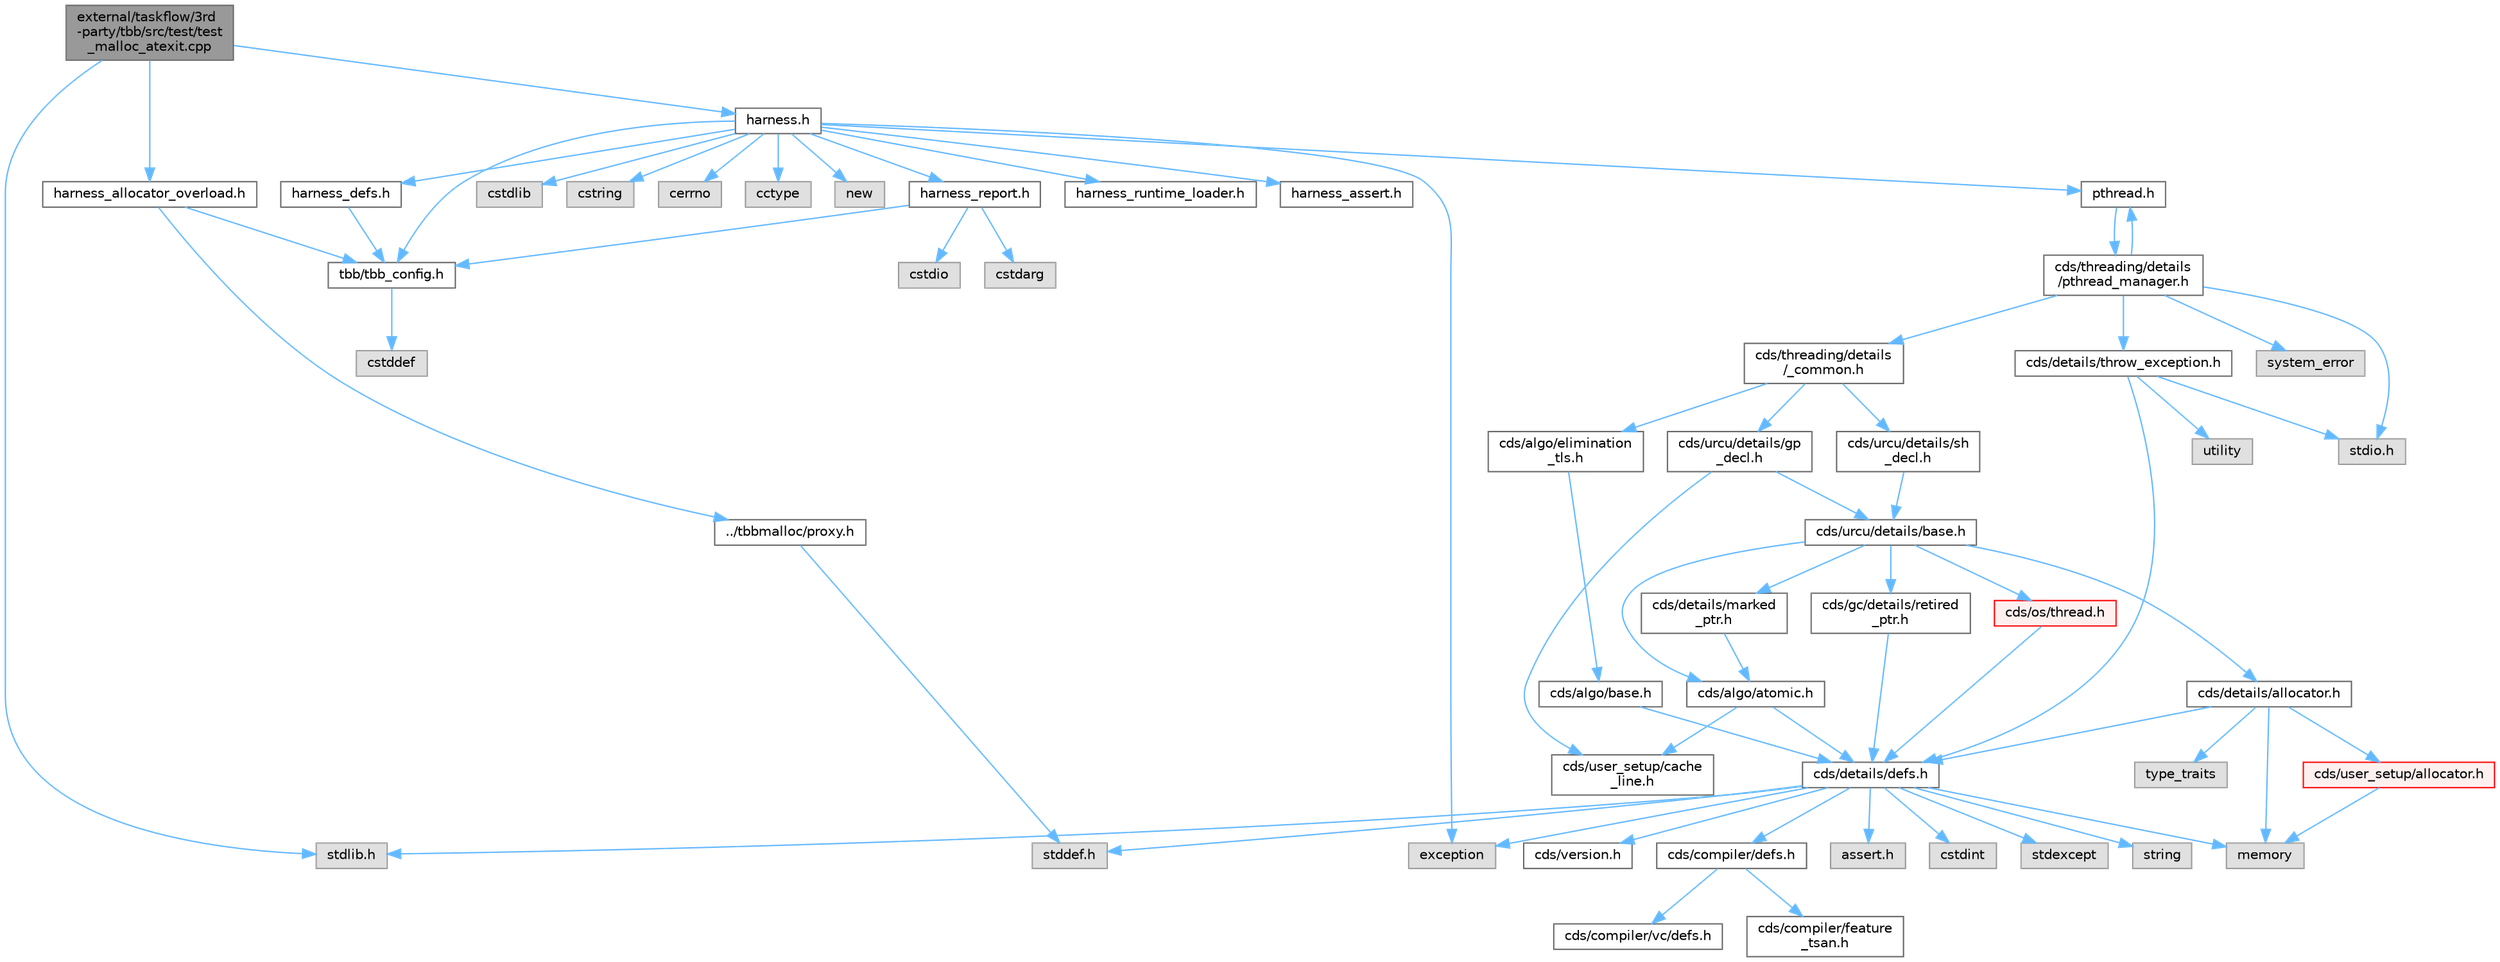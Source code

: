 digraph "external/taskflow/3rd-party/tbb/src/test/test_malloc_atexit.cpp"
{
 // LATEX_PDF_SIZE
  bgcolor="transparent";
  edge [fontname=Helvetica,fontsize=10,labelfontname=Helvetica,labelfontsize=10];
  node [fontname=Helvetica,fontsize=10,shape=box,height=0.2,width=0.4];
  Node1 [id="Node000001",label="external/taskflow/3rd\l-party/tbb/src/test/test\l_malloc_atexit.cpp",height=0.2,width=0.4,color="gray40", fillcolor="grey60", style="filled", fontcolor="black",tooltip=" "];
  Node1 -> Node2 [id="edge1_Node000001_Node000002",color="steelblue1",style="solid",tooltip=" "];
  Node2 [id="Node000002",label="stdlib.h",height=0.2,width=0.4,color="grey60", fillcolor="#E0E0E0", style="filled",tooltip=" "];
  Node1 -> Node3 [id="edge2_Node000001_Node000003",color="steelblue1",style="solid",tooltip=" "];
  Node3 [id="Node000003",label="harness_allocator_overload.h",height=0.2,width=0.4,color="grey40", fillcolor="white", style="filled",URL="$harness__allocator__overload_8h.html",tooltip=" "];
  Node3 -> Node4 [id="edge3_Node000003_Node000004",color="steelblue1",style="solid",tooltip=" "];
  Node4 [id="Node000004",label="../tbbmalloc/proxy.h",height=0.2,width=0.4,color="grey40", fillcolor="white", style="filled",URL="$proxy_8h.html",tooltip=" "];
  Node4 -> Node5 [id="edge4_Node000004_Node000005",color="steelblue1",style="solid",tooltip=" "];
  Node5 [id="Node000005",label="stddef.h",height=0.2,width=0.4,color="grey60", fillcolor="#E0E0E0", style="filled",tooltip=" "];
  Node3 -> Node6 [id="edge5_Node000003_Node000006",color="steelblue1",style="solid",tooltip=" "];
  Node6 [id="Node000006",label="tbb/tbb_config.h",height=0.2,width=0.4,color="grey40", fillcolor="white", style="filled",URL="$tbb__config_8h.html",tooltip=" "];
  Node6 -> Node7 [id="edge6_Node000006_Node000007",color="steelblue1",style="solid",tooltip=" "];
  Node7 [id="Node000007",label="cstddef",height=0.2,width=0.4,color="grey60", fillcolor="#E0E0E0", style="filled",tooltip=" "];
  Node1 -> Node8 [id="edge7_Node000001_Node000008",color="steelblue1",style="solid",tooltip=" "];
  Node8 [id="Node000008",label="harness.h",height=0.2,width=0.4,color="grey40", fillcolor="white", style="filled",URL="$harness_8h.html",tooltip=" "];
  Node8 -> Node6 [id="edge8_Node000008_Node000006",color="steelblue1",style="solid",tooltip=" "];
  Node8 -> Node9 [id="edge9_Node000008_Node000009",color="steelblue1",style="solid",tooltip=" "];
  Node9 [id="Node000009",label="harness_defs.h",height=0.2,width=0.4,color="grey40", fillcolor="white", style="filled",URL="$harness__defs_8h.html",tooltip=" "];
  Node9 -> Node6 [id="edge10_Node000009_Node000006",color="steelblue1",style="solid",tooltip=" "];
  Node8 -> Node10 [id="edge11_Node000008_Node000010",color="steelblue1",style="solid",tooltip=" "];
  Node10 [id="Node000010",label="cstdlib",height=0.2,width=0.4,color="grey60", fillcolor="#E0E0E0", style="filled",tooltip=" "];
  Node8 -> Node11 [id="edge12_Node000008_Node000011",color="steelblue1",style="solid",tooltip=" "];
  Node11 [id="Node000011",label="cstring",height=0.2,width=0.4,color="grey60", fillcolor="#E0E0E0", style="filled",tooltip=" "];
  Node8 -> Node12 [id="edge13_Node000008_Node000012",color="steelblue1",style="solid",tooltip=" "];
  Node12 [id="Node000012",label="cerrno",height=0.2,width=0.4,color="grey60", fillcolor="#E0E0E0", style="filled",tooltip=" "];
  Node8 -> Node13 [id="edge14_Node000008_Node000013",color="steelblue1",style="solid",tooltip=" "];
  Node13 [id="Node000013",label="cctype",height=0.2,width=0.4,color="grey60", fillcolor="#E0E0E0", style="filled",tooltip=" "];
  Node8 -> Node14 [id="edge15_Node000008_Node000014",color="steelblue1",style="solid",tooltip=" "];
  Node14 [id="Node000014",label="new",height=0.2,width=0.4,color="grey60", fillcolor="#E0E0E0", style="filled",tooltip=" "];
  Node8 -> Node15 [id="edge16_Node000008_Node000015",color="steelblue1",style="solid",tooltip=" "];
  Node15 [id="Node000015",label="pthread.h",height=0.2,width=0.4,color="grey40", fillcolor="white", style="filled",URL="$pthread_8h.html",tooltip=" "];
  Node15 -> Node16 [id="edge17_Node000015_Node000016",color="steelblue1",style="solid",tooltip=" "];
  Node16 [id="Node000016",label="cds/threading/details\l/pthread_manager.h",height=0.2,width=0.4,color="grey40", fillcolor="white", style="filled",URL="$pthread__manager_8h.html",tooltip=" "];
  Node16 -> Node17 [id="edge18_Node000016_Node000017",color="steelblue1",style="solid",tooltip=" "];
  Node17 [id="Node000017",label="system_error",height=0.2,width=0.4,color="grey60", fillcolor="#E0E0E0", style="filled",tooltip=" "];
  Node16 -> Node18 [id="edge19_Node000016_Node000018",color="steelblue1",style="solid",tooltip=" "];
  Node18 [id="Node000018",label="stdio.h",height=0.2,width=0.4,color="grey60", fillcolor="#E0E0E0", style="filled",tooltip=" "];
  Node16 -> Node15 [id="edge20_Node000016_Node000015",color="steelblue1",style="solid",tooltip=" "];
  Node16 -> Node19 [id="edge21_Node000016_Node000019",color="steelblue1",style="solid",tooltip=" "];
  Node19 [id="Node000019",label="cds/threading/details\l/_common.h",height=0.2,width=0.4,color="grey40", fillcolor="white", style="filled",URL="$__common_8h.html",tooltip=" "];
  Node19 -> Node20 [id="edge22_Node000019_Node000020",color="steelblue1",style="solid",tooltip=" "];
  Node20 [id="Node000020",label="cds/urcu/details/gp\l_decl.h",height=0.2,width=0.4,color="grey40", fillcolor="white", style="filled",URL="$gp__decl_8h.html",tooltip=" "];
  Node20 -> Node21 [id="edge23_Node000020_Node000021",color="steelblue1",style="solid",tooltip=" "];
  Node21 [id="Node000021",label="cds/urcu/details/base.h",height=0.2,width=0.4,color="grey40", fillcolor="white", style="filled",URL="$external_2libcds_2cds_2urcu_2details_2base_8h.html",tooltip=" "];
  Node21 -> Node22 [id="edge24_Node000021_Node000022",color="steelblue1",style="solid",tooltip=" "];
  Node22 [id="Node000022",label="cds/algo/atomic.h",height=0.2,width=0.4,color="grey40", fillcolor="white", style="filled",URL="$external_2libcds_2cds_2algo_2atomic_8h.html",tooltip=" "];
  Node22 -> Node23 [id="edge25_Node000022_Node000023",color="steelblue1",style="solid",tooltip=" "];
  Node23 [id="Node000023",label="cds/details/defs.h",height=0.2,width=0.4,color="grey40", fillcolor="white", style="filled",URL="$details_2defs_8h.html",tooltip=" "];
  Node23 -> Node5 [id="edge26_Node000023_Node000005",color="steelblue1",style="solid",tooltip=" "];
  Node23 -> Node2 [id="edge27_Node000023_Node000002",color="steelblue1",style="solid",tooltip=" "];
  Node23 -> Node24 [id="edge28_Node000023_Node000024",color="steelblue1",style="solid",tooltip=" "];
  Node24 [id="Node000024",label="assert.h",height=0.2,width=0.4,color="grey60", fillcolor="#E0E0E0", style="filled",tooltip=" "];
  Node23 -> Node25 [id="edge29_Node000023_Node000025",color="steelblue1",style="solid",tooltip=" "];
  Node25 [id="Node000025",label="cstdint",height=0.2,width=0.4,color="grey60", fillcolor="#E0E0E0", style="filled",tooltip=" "];
  Node23 -> Node26 [id="edge30_Node000023_Node000026",color="steelblue1",style="solid",tooltip=" "];
  Node26 [id="Node000026",label="exception",height=0.2,width=0.4,color="grey60", fillcolor="#E0E0E0", style="filled",tooltip=" "];
  Node23 -> Node27 [id="edge31_Node000023_Node000027",color="steelblue1",style="solid",tooltip=" "];
  Node27 [id="Node000027",label="stdexcept",height=0.2,width=0.4,color="grey60", fillcolor="#E0E0E0", style="filled",tooltip=" "];
  Node23 -> Node28 [id="edge32_Node000023_Node000028",color="steelblue1",style="solid",tooltip=" "];
  Node28 [id="Node000028",label="string",height=0.2,width=0.4,color="grey60", fillcolor="#E0E0E0", style="filled",tooltip=" "];
  Node23 -> Node29 [id="edge33_Node000023_Node000029",color="steelblue1",style="solid",tooltip=" "];
  Node29 [id="Node000029",label="memory",height=0.2,width=0.4,color="grey60", fillcolor="#E0E0E0", style="filled",tooltip=" "];
  Node23 -> Node30 [id="edge34_Node000023_Node000030",color="steelblue1",style="solid",tooltip=" "];
  Node30 [id="Node000030",label="cds/version.h",height=0.2,width=0.4,color="grey40", fillcolor="white", style="filled",URL="$external_2libcds_2cds_2version_8h.html",tooltip=" "];
  Node23 -> Node31 [id="edge35_Node000023_Node000031",color="steelblue1",style="solid",tooltip=" "];
  Node31 [id="Node000031",label="cds/compiler/defs.h",height=0.2,width=0.4,color="grey40", fillcolor="white", style="filled",URL="$compiler_2defs_8h.html",tooltip=" "];
  Node31 -> Node32 [id="edge36_Node000031_Node000032",color="steelblue1",style="solid",tooltip=" "];
  Node32 [id="Node000032",label="cds/compiler/vc/defs.h",height=0.2,width=0.4,color="grey40", fillcolor="white", style="filled",URL="$compiler_2vc_2defs_8h.html",tooltip=" "];
  Node31 -> Node33 [id="edge37_Node000031_Node000033",color="steelblue1",style="solid",tooltip=" "];
  Node33 [id="Node000033",label="cds/compiler/feature\l_tsan.h",height=0.2,width=0.4,color="grey40", fillcolor="white", style="filled",URL="$feature__tsan_8h.html",tooltip=" "];
  Node22 -> Node34 [id="edge38_Node000022_Node000034",color="steelblue1",style="solid",tooltip=" "];
  Node34 [id="Node000034",label="cds/user_setup/cache\l_line.h",height=0.2,width=0.4,color="grey40", fillcolor="white", style="filled",URL="$cache__line_8h.html",tooltip="Cache-line size definition"];
  Node21 -> Node35 [id="edge39_Node000021_Node000035",color="steelblue1",style="solid",tooltip=" "];
  Node35 [id="Node000035",label="cds/gc/details/retired\l_ptr.h",height=0.2,width=0.4,color="grey40", fillcolor="white", style="filled",URL="$retired__ptr_8h.html",tooltip=" "];
  Node35 -> Node23 [id="edge40_Node000035_Node000023",color="steelblue1",style="solid",tooltip=" "];
  Node21 -> Node36 [id="edge41_Node000021_Node000036",color="steelblue1",style="solid",tooltip=" "];
  Node36 [id="Node000036",label="cds/details/allocator.h",height=0.2,width=0.4,color="grey40", fillcolor="white", style="filled",URL="$external_2libcds_2cds_2details_2allocator_8h.html",tooltip=" "];
  Node36 -> Node37 [id="edge42_Node000036_Node000037",color="steelblue1",style="solid",tooltip=" "];
  Node37 [id="Node000037",label="type_traits",height=0.2,width=0.4,color="grey60", fillcolor="#E0E0E0", style="filled",tooltip=" "];
  Node36 -> Node29 [id="edge43_Node000036_Node000029",color="steelblue1",style="solid",tooltip=" "];
  Node36 -> Node23 [id="edge44_Node000036_Node000023",color="steelblue1",style="solid",tooltip=" "];
  Node36 -> Node38 [id="edge45_Node000036_Node000038",color="steelblue1",style="solid",tooltip=" "];
  Node38 [id="Node000038",label="cds/user_setup/allocator.h",height=0.2,width=0.4,color="red", fillcolor="#FFF0F0", style="filled",URL="$external_2libcds_2cds_2user__setup_2allocator_8h.html",tooltip="Default implementation of allocator classes."];
  Node38 -> Node29 [id="edge46_Node000038_Node000029",color="steelblue1",style="solid",tooltip=" "];
  Node21 -> Node52 [id="edge47_Node000021_Node000052",color="steelblue1",style="solid",tooltip=" "];
  Node52 [id="Node000052",label="cds/os/thread.h",height=0.2,width=0.4,color="red", fillcolor="#FFF0F0", style="filled",URL="$cds_2os_2thread_8h.html",tooltip=" "];
  Node52 -> Node23 [id="edge48_Node000052_Node000023",color="steelblue1",style="solid",tooltip=" "];
  Node21 -> Node55 [id="edge49_Node000021_Node000055",color="steelblue1",style="solid",tooltip=" "];
  Node55 [id="Node000055",label="cds/details/marked\l_ptr.h",height=0.2,width=0.4,color="grey40", fillcolor="white", style="filled",URL="$marked__ptr_8h.html",tooltip=" "];
  Node55 -> Node22 [id="edge50_Node000055_Node000022",color="steelblue1",style="solid",tooltip=" "];
  Node20 -> Node34 [id="edge51_Node000020_Node000034",color="steelblue1",style="solid",tooltip=" "];
  Node19 -> Node56 [id="edge52_Node000019_Node000056",color="steelblue1",style="solid",tooltip=" "];
  Node56 [id="Node000056",label="cds/urcu/details/sh\l_decl.h",height=0.2,width=0.4,color="grey40", fillcolor="white", style="filled",URL="$sh__decl_8h.html",tooltip=" "];
  Node56 -> Node21 [id="edge53_Node000056_Node000021",color="steelblue1",style="solid",tooltip=" "];
  Node19 -> Node57 [id="edge54_Node000019_Node000057",color="steelblue1",style="solid",tooltip=" "];
  Node57 [id="Node000057",label="cds/algo/elimination\l_tls.h",height=0.2,width=0.4,color="grey40", fillcolor="white", style="filled",URL="$elimination__tls_8h.html",tooltip=" "];
  Node57 -> Node58 [id="edge55_Node000057_Node000058",color="steelblue1",style="solid",tooltip=" "];
  Node58 [id="Node000058",label="cds/algo/base.h",height=0.2,width=0.4,color="grey40", fillcolor="white", style="filled",URL="$external_2libcds_2cds_2algo_2base_8h.html",tooltip=" "];
  Node58 -> Node23 [id="edge56_Node000058_Node000023",color="steelblue1",style="solid",tooltip=" "];
  Node16 -> Node50 [id="edge57_Node000016_Node000050",color="steelblue1",style="solid",tooltip=" "];
  Node50 [id="Node000050",label="cds/details/throw_exception.h",height=0.2,width=0.4,color="grey40", fillcolor="white", style="filled",URL="$throw__exception_8h.html",tooltip=" "];
  Node50 -> Node23 [id="edge58_Node000050_Node000023",color="steelblue1",style="solid",tooltip=" "];
  Node50 -> Node18 [id="edge59_Node000050_Node000018",color="steelblue1",style="solid",tooltip=" "];
  Node50 -> Node51 [id="edge60_Node000050_Node000051",color="steelblue1",style="solid",tooltip=" "];
  Node51 [id="Node000051",label="utility",height=0.2,width=0.4,color="grey60", fillcolor="#E0E0E0", style="filled",tooltip=" "];
  Node8 -> Node59 [id="edge61_Node000008_Node000059",color="steelblue1",style="solid",tooltip=" "];
  Node59 [id="Node000059",label="harness_runtime_loader.h",height=0.2,width=0.4,color="grey40", fillcolor="white", style="filled",URL="$harness__runtime__loader_8h.html",tooltip=" "];
  Node8 -> Node60 [id="edge62_Node000008_Node000060",color="steelblue1",style="solid",tooltip=" "];
  Node60 [id="Node000060",label="harness_report.h",height=0.2,width=0.4,color="grey40", fillcolor="white", style="filled",URL="$harness__report_8h.html",tooltip=" "];
  Node60 -> Node61 [id="edge63_Node000060_Node000061",color="steelblue1",style="solid",tooltip=" "];
  Node61 [id="Node000061",label="cstdio",height=0.2,width=0.4,color="grey60", fillcolor="#E0E0E0", style="filled",tooltip=" "];
  Node60 -> Node62 [id="edge64_Node000060_Node000062",color="steelblue1",style="solid",tooltip=" "];
  Node62 [id="Node000062",label="cstdarg",height=0.2,width=0.4,color="grey60", fillcolor="#E0E0E0", style="filled",tooltip=" "];
  Node60 -> Node6 [id="edge65_Node000060_Node000006",color="steelblue1",style="solid",tooltip=" "];
  Node8 -> Node26 [id="edge66_Node000008_Node000026",color="steelblue1",style="solid",tooltip=" "];
  Node8 -> Node63 [id="edge67_Node000008_Node000063",color="steelblue1",style="solid",tooltip=" "];
  Node63 [id="Node000063",label="harness_assert.h",height=0.2,width=0.4,color="grey40", fillcolor="white", style="filled",URL="$harness__assert_8h.html",tooltip=" "];
}
